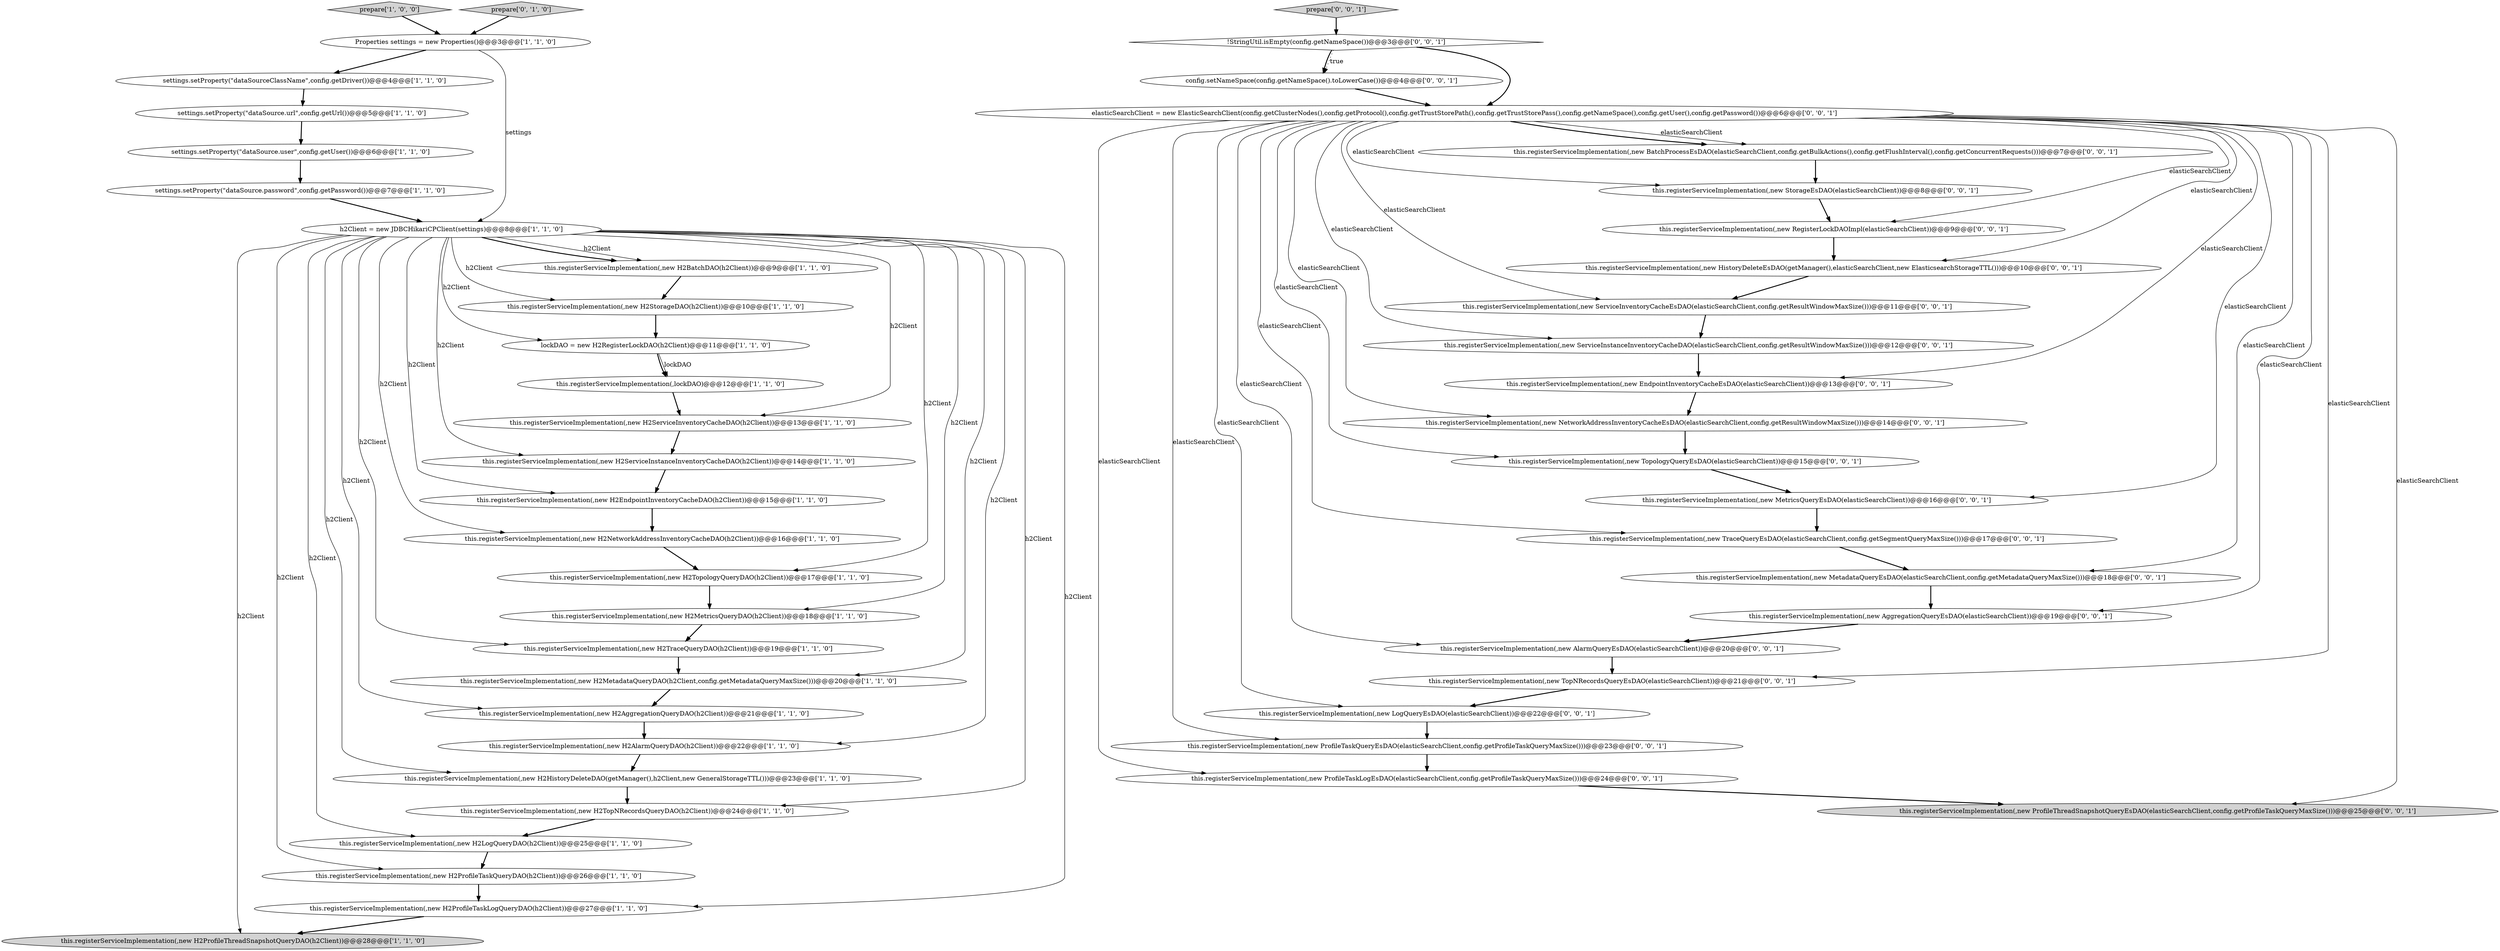 digraph {
12 [style = filled, label = "this.registerServiceImplementation(,new H2ProfileThreadSnapshotQueryDAO(h2Client))@@@28@@@['1', '1', '0']", fillcolor = lightgray, shape = ellipse image = "AAA0AAABBB1BBB"];
22 [style = filled, label = "this.registerServiceImplementation(,lockDAO)@@@12@@@['1', '1', '0']", fillcolor = white, shape = ellipse image = "AAA0AAABBB1BBB"];
44 [style = filled, label = "config.setNameSpace(config.getNameSpace().toLowerCase())@@@4@@@['0', '0', '1']", fillcolor = white, shape = ellipse image = "AAA0AAABBB3BBB"];
7 [style = filled, label = "this.registerServiceImplementation(,new H2TopologyQueryDAO(h2Client))@@@17@@@['1', '1', '0']", fillcolor = white, shape = ellipse image = "AAA0AAABBB1BBB"];
40 [style = filled, label = "this.registerServiceImplementation(,new TopologyQueryEsDAO(elasticSearchClient))@@@15@@@['0', '0', '1']", fillcolor = white, shape = ellipse image = "AAA0AAABBB3BBB"];
29 [style = filled, label = "this.registerServiceImplementation(,new LogQueryEsDAO(elasticSearchClient))@@@22@@@['0', '0', '1']", fillcolor = white, shape = ellipse image = "AAA0AAABBB3BBB"];
47 [style = filled, label = "this.registerServiceImplementation(,new RegisterLockDAOImpl(elasticSearchClient))@@@9@@@['0', '0', '1']", fillcolor = white, shape = ellipse image = "AAA0AAABBB3BBB"];
31 [style = filled, label = "this.registerServiceImplementation(,new BatchProcessEsDAO(elasticSearchClient,config.getBulkActions(),config.getFlushInterval(),config.getConcurrentRequests()))@@@7@@@['0', '0', '1']", fillcolor = white, shape = ellipse image = "AAA0AAABBB3BBB"];
48 [style = filled, label = "this.registerServiceImplementation(,new TraceQueryEsDAO(elasticSearchClient,config.getSegmentQueryMaxSize()))@@@17@@@['0', '0', '1']", fillcolor = white, shape = ellipse image = "AAA0AAABBB3BBB"];
35 [style = filled, label = "this.registerServiceImplementation(,new ProfileTaskLogEsDAO(elasticSearchClient,config.getProfileTaskQueryMaxSize()))@@@24@@@['0', '0', '1']", fillcolor = white, shape = ellipse image = "AAA0AAABBB3BBB"];
0 [style = filled, label = "settings.setProperty(\"dataSource.user\",config.getUser())@@@6@@@['1', '1', '0']", fillcolor = white, shape = ellipse image = "AAA0AAABBB1BBB"];
4 [style = filled, label = "this.registerServiceImplementation(,new H2MetricsQueryDAO(h2Client))@@@18@@@['1', '1', '0']", fillcolor = white, shape = ellipse image = "AAA0AAABBB1BBB"];
41 [style = filled, label = "prepare['0', '0', '1']", fillcolor = lightgray, shape = diamond image = "AAA0AAABBB3BBB"];
25 [style = filled, label = "this.registerServiceImplementation(,new H2ProfileTaskLogQueryDAO(h2Client))@@@27@@@['1', '1', '0']", fillcolor = white, shape = ellipse image = "AAA0AAABBB1BBB"];
43 [style = filled, label = "this.registerServiceImplementation(,new MetricsQueryEsDAO(elasticSearchClient))@@@16@@@['0', '0', '1']", fillcolor = white, shape = ellipse image = "AAA0AAABBB3BBB"];
23 [style = filled, label = "this.registerServiceImplementation(,new H2ServiceInstanceInventoryCacheDAO(h2Client))@@@14@@@['1', '1', '0']", fillcolor = white, shape = ellipse image = "AAA0AAABBB1BBB"];
13 [style = filled, label = "prepare['1', '0', '0']", fillcolor = lightgray, shape = diamond image = "AAA0AAABBB1BBB"];
24 [style = filled, label = "settings.setProperty(\"dataSourceClassName\",config.getDriver())@@@4@@@['1', '1', '0']", fillcolor = white, shape = ellipse image = "AAA0AAABBB1BBB"];
10 [style = filled, label = "this.registerServiceImplementation(,new H2AggregationQueryDAO(h2Client))@@@21@@@['1', '1', '0']", fillcolor = white, shape = ellipse image = "AAA0AAABBB1BBB"];
34 [style = filled, label = "this.registerServiceImplementation(,new ServiceInventoryCacheEsDAO(elasticSearchClient,config.getResultWindowMaxSize()))@@@11@@@['0', '0', '1']", fillcolor = white, shape = ellipse image = "AAA0AAABBB3BBB"];
15 [style = filled, label = "this.registerServiceImplementation(,new H2MetadataQueryDAO(h2Client,config.getMetadataQueryMaxSize()))@@@20@@@['1', '1', '0']", fillcolor = white, shape = ellipse image = "AAA0AAABBB1BBB"];
28 [style = filled, label = "this.registerServiceImplementation(,new AggregationQueryEsDAO(elasticSearchClient))@@@19@@@['0', '0', '1']", fillcolor = white, shape = ellipse image = "AAA0AAABBB3BBB"];
37 [style = filled, label = "this.registerServiceImplementation(,new ServiceInstanceInventoryCacheDAO(elasticSearchClient,config.getResultWindowMaxSize()))@@@12@@@['0', '0', '1']", fillcolor = white, shape = ellipse image = "AAA0AAABBB3BBB"];
33 [style = filled, label = "this.registerServiceImplementation(,new EndpointInventoryCacheEsDAO(elasticSearchClient))@@@13@@@['0', '0', '1']", fillcolor = white, shape = ellipse image = "AAA0AAABBB3BBB"];
46 [style = filled, label = "this.registerServiceImplementation(,new StorageEsDAO(elasticSearchClient))@@@8@@@['0', '0', '1']", fillcolor = white, shape = ellipse image = "AAA0AAABBB3BBB"];
49 [style = filled, label = "this.registerServiceImplementation(,new TopNRecordsQueryEsDAO(elasticSearchClient))@@@21@@@['0', '0', '1']", fillcolor = white, shape = ellipse image = "AAA0AAABBB3BBB"];
45 [style = filled, label = "elasticSearchClient = new ElasticSearchClient(config.getClusterNodes(),config.getProtocol(),config.getTrustStorePath(),config.getTrustStorePass(),config.getNameSpace(),config.getUser(),config.getPassword())@@@6@@@['0', '0', '1']", fillcolor = white, shape = ellipse image = "AAA0AAABBB3BBB"];
19 [style = filled, label = "this.registerServiceImplementation(,new H2NetworkAddressInventoryCacheDAO(h2Client))@@@16@@@['1', '1', '0']", fillcolor = white, shape = ellipse image = "AAA0AAABBB1BBB"];
30 [style = filled, label = "!StringUtil.isEmpty(config.getNameSpace())@@@3@@@['0', '0', '1']", fillcolor = white, shape = diamond image = "AAA0AAABBB3BBB"];
17 [style = filled, label = "this.registerServiceImplementation(,new H2LogQueryDAO(h2Client))@@@25@@@['1', '1', '0']", fillcolor = white, shape = ellipse image = "AAA0AAABBB1BBB"];
5 [style = filled, label = "this.registerServiceImplementation(,new H2TopNRecordsQueryDAO(h2Client))@@@24@@@['1', '1', '0']", fillcolor = white, shape = ellipse image = "AAA0AAABBB1BBB"];
1 [style = filled, label = "h2Client = new JDBCHikariCPClient(settings)@@@8@@@['1', '1', '0']", fillcolor = white, shape = ellipse image = "AAA0AAABBB1BBB"];
3 [style = filled, label = "this.registerServiceImplementation(,new H2AlarmQueryDAO(h2Client))@@@22@@@['1', '1', '0']", fillcolor = white, shape = ellipse image = "AAA0AAABBB1BBB"];
36 [style = filled, label = "this.registerServiceImplementation(,new ProfileThreadSnapshotQueryEsDAO(elasticSearchClient,config.getProfileTaskQueryMaxSize()))@@@25@@@['0', '0', '1']", fillcolor = lightgray, shape = ellipse image = "AAA0AAABBB3BBB"];
50 [style = filled, label = "this.registerServiceImplementation(,new ProfileTaskQueryEsDAO(elasticSearchClient,config.getProfileTaskQueryMaxSize()))@@@23@@@['0', '0', '1']", fillcolor = white, shape = ellipse image = "AAA0AAABBB3BBB"];
16 [style = filled, label = "this.registerServiceImplementation(,new H2ServiceInventoryCacheDAO(h2Client))@@@13@@@['1', '1', '0']", fillcolor = white, shape = ellipse image = "AAA0AAABBB1BBB"];
8 [style = filled, label = "this.registerServiceImplementation(,new H2StorageDAO(h2Client))@@@10@@@['1', '1', '0']", fillcolor = white, shape = ellipse image = "AAA0AAABBB1BBB"];
9 [style = filled, label = "Properties settings = new Properties()@@@3@@@['1', '1', '0']", fillcolor = white, shape = ellipse image = "AAA0AAABBB1BBB"];
6 [style = filled, label = "this.registerServiceImplementation(,new H2BatchDAO(h2Client))@@@9@@@['1', '1', '0']", fillcolor = white, shape = ellipse image = "AAA0AAABBB1BBB"];
26 [style = filled, label = "this.registerServiceImplementation(,new H2ProfileTaskQueryDAO(h2Client))@@@26@@@['1', '1', '0']", fillcolor = white, shape = ellipse image = "AAA0AAABBB1BBB"];
20 [style = filled, label = "settings.setProperty(\"dataSource.password\",config.getPassword())@@@7@@@['1', '1', '0']", fillcolor = white, shape = ellipse image = "AAA0AAABBB1BBB"];
42 [style = filled, label = "this.registerServiceImplementation(,new HistoryDeleteEsDAO(getManager(),elasticSearchClient,new ElasticsearchStorageTTL()))@@@10@@@['0', '0', '1']", fillcolor = white, shape = ellipse image = "AAA0AAABBB3BBB"];
11 [style = filled, label = "this.registerServiceImplementation(,new H2TraceQueryDAO(h2Client))@@@19@@@['1', '1', '0']", fillcolor = white, shape = ellipse image = "AAA0AAABBB1BBB"];
21 [style = filled, label = "this.registerServiceImplementation(,new H2HistoryDeleteDAO(getManager(),h2Client,new GeneralStorageTTL()))@@@23@@@['1', '1', '0']", fillcolor = white, shape = ellipse image = "AAA0AAABBB1BBB"];
38 [style = filled, label = "this.registerServiceImplementation(,new AlarmQueryEsDAO(elasticSearchClient))@@@20@@@['0', '0', '1']", fillcolor = white, shape = ellipse image = "AAA0AAABBB3BBB"];
39 [style = filled, label = "this.registerServiceImplementation(,new NetworkAddressInventoryCacheEsDAO(elasticSearchClient,config.getResultWindowMaxSize()))@@@14@@@['0', '0', '1']", fillcolor = white, shape = ellipse image = "AAA0AAABBB3BBB"];
27 [style = filled, label = "prepare['0', '1', '0']", fillcolor = lightgray, shape = diamond image = "AAA0AAABBB2BBB"];
2 [style = filled, label = "settings.setProperty(\"dataSource.url\",config.getUrl())@@@5@@@['1', '1', '0']", fillcolor = white, shape = ellipse image = "AAA0AAABBB1BBB"];
18 [style = filled, label = "lockDAO = new H2RegisterLockDAO(h2Client)@@@11@@@['1', '1', '0']", fillcolor = white, shape = ellipse image = "AAA0AAABBB1BBB"];
32 [style = filled, label = "this.registerServiceImplementation(,new MetadataQueryEsDAO(elasticSearchClient,config.getMetadataQueryMaxSize()))@@@18@@@['0', '0', '1']", fillcolor = white, shape = ellipse image = "AAA0AAABBB3BBB"];
14 [style = filled, label = "this.registerServiceImplementation(,new H2EndpointInventoryCacheDAO(h2Client))@@@15@@@['1', '1', '0']", fillcolor = white, shape = ellipse image = "AAA0AAABBB1BBB"];
1->8 [style = solid, label="h2Client"];
45->42 [style = solid, label="elasticSearchClient"];
1->21 [style = solid, label="h2Client"];
46->47 [style = bold, label=""];
43->48 [style = bold, label=""];
45->28 [style = solid, label="elasticSearchClient"];
45->49 [style = solid, label="elasticSearchClient"];
45->43 [style = solid, label="elasticSearchClient"];
30->44 [style = dotted, label="true"];
37->33 [style = bold, label=""];
14->19 [style = bold, label=""];
6->8 [style = bold, label=""];
25->12 [style = bold, label=""];
45->36 [style = solid, label="elasticSearchClient"];
20->1 [style = bold, label=""];
10->3 [style = bold, label=""];
5->17 [style = bold, label=""];
26->25 [style = bold, label=""];
0->20 [style = bold, label=""];
16->23 [style = bold, label=""];
32->28 [style = bold, label=""];
45->50 [style = solid, label="elasticSearchClient"];
13->9 [style = bold, label=""];
19->7 [style = bold, label=""];
45->31 [style = solid, label="elasticSearchClient"];
29->50 [style = bold, label=""];
1->11 [style = solid, label="h2Client"];
1->23 [style = solid, label="h2Client"];
1->3 [style = solid, label="h2Client"];
41->30 [style = bold, label=""];
24->2 [style = bold, label=""];
28->38 [style = bold, label=""];
45->40 [style = solid, label="elasticSearchClient"];
1->7 [style = solid, label="h2Client"];
1->4 [style = solid, label="h2Client"];
42->34 [style = bold, label=""];
45->33 [style = solid, label="elasticSearchClient"];
45->31 [style = bold, label=""];
8->18 [style = bold, label=""];
45->46 [style = solid, label="elasticSearchClient"];
9->24 [style = bold, label=""];
50->35 [style = bold, label=""];
1->14 [style = solid, label="h2Client"];
45->47 [style = solid, label="elasticSearchClient"];
35->36 [style = bold, label=""];
1->18 [style = solid, label="h2Client"];
49->29 [style = bold, label=""];
9->1 [style = solid, label="settings"];
1->26 [style = solid, label="h2Client"];
1->12 [style = solid, label="h2Client"];
45->39 [style = solid, label="elasticSearchClient"];
48->32 [style = bold, label=""];
18->22 [style = solid, label="lockDAO"];
17->26 [style = bold, label=""];
18->22 [style = bold, label=""];
40->43 [style = bold, label=""];
38->49 [style = bold, label=""];
3->21 [style = bold, label=""];
22->16 [style = bold, label=""];
27->9 [style = bold, label=""];
1->6 [style = solid, label="h2Client"];
11->15 [style = bold, label=""];
45->38 [style = solid, label="elasticSearchClient"];
1->25 [style = solid, label="h2Client"];
31->46 [style = bold, label=""];
1->16 [style = solid, label="h2Client"];
1->15 [style = solid, label="h2Client"];
45->29 [style = solid, label="elasticSearchClient"];
45->32 [style = solid, label="elasticSearchClient"];
23->14 [style = bold, label=""];
2->0 [style = bold, label=""];
15->10 [style = bold, label=""];
1->17 [style = solid, label="h2Client"];
47->42 [style = bold, label=""];
45->35 [style = solid, label="elasticSearchClient"];
45->37 [style = solid, label="elasticSearchClient"];
1->5 [style = solid, label="h2Client"];
4->11 [style = bold, label=""];
44->45 [style = bold, label=""];
1->6 [style = bold, label=""];
1->10 [style = solid, label="h2Client"];
33->39 [style = bold, label=""];
7->4 [style = bold, label=""];
21->5 [style = bold, label=""];
45->34 [style = solid, label="elasticSearchClient"];
30->45 [style = bold, label=""];
39->40 [style = bold, label=""];
30->44 [style = bold, label=""];
45->48 [style = solid, label="elasticSearchClient"];
34->37 [style = bold, label=""];
1->19 [style = solid, label="h2Client"];
}
